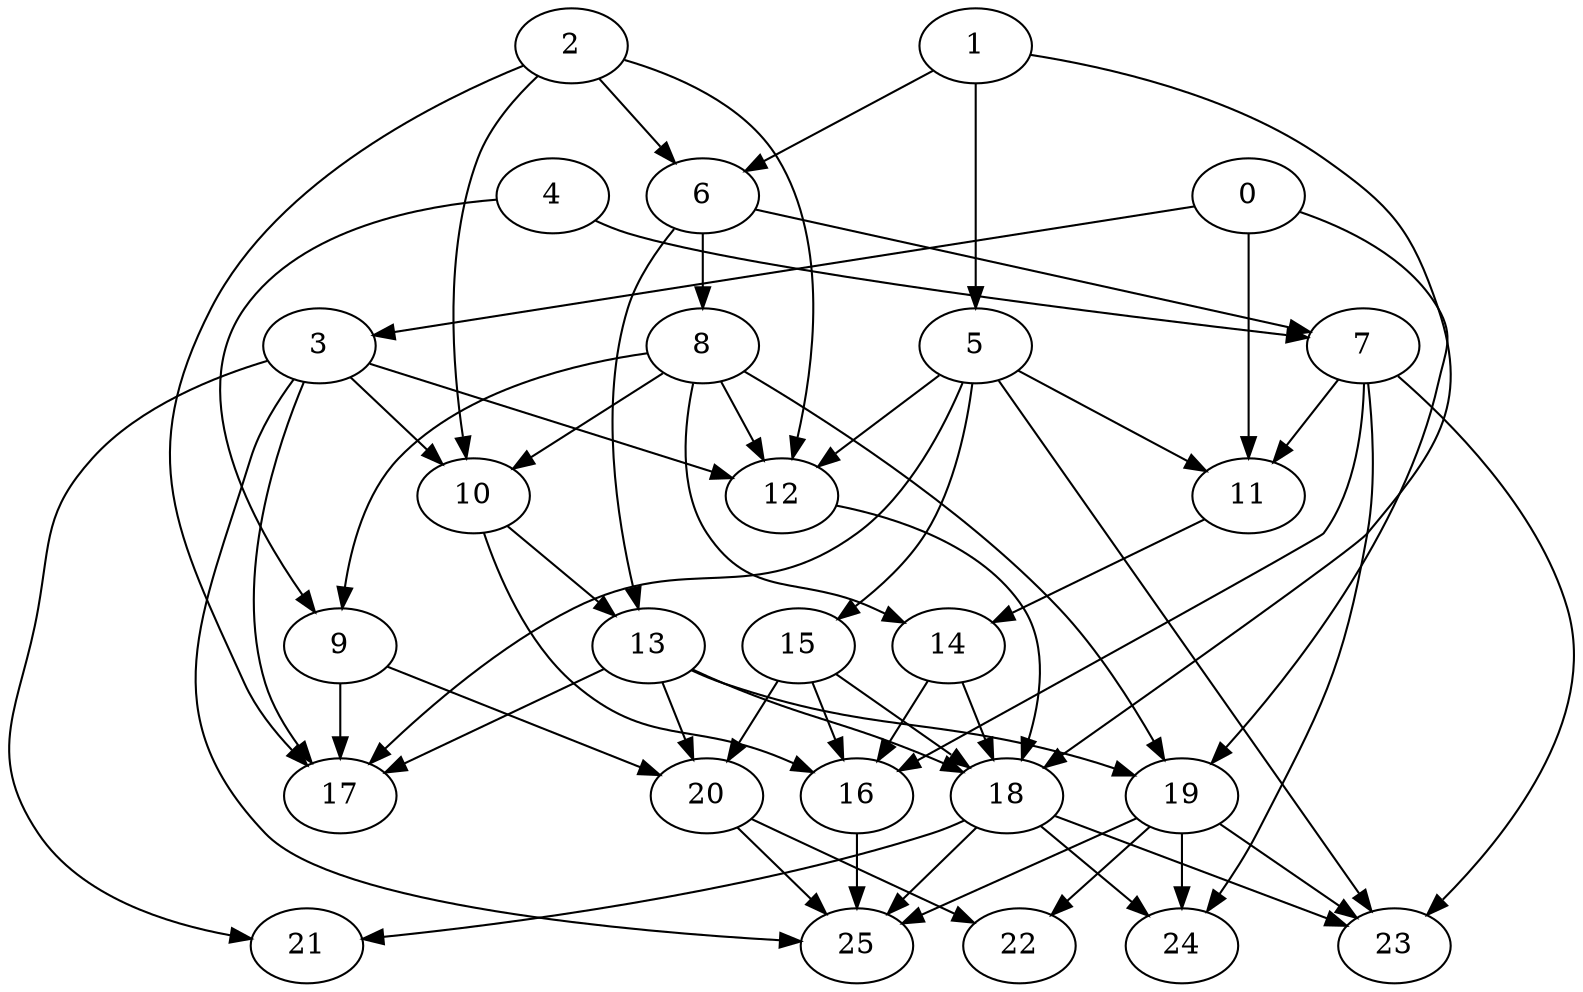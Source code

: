digraph {
    7 -> 23;
    18 -> 23;
    4 -> 9;
    3 -> 10;
    14 -> 16;
    8 -> 9;
    3 -> 25;
    8 -> 12;
    1 -> 6;
    9 -> 17;
    11 -> 14;
    0 -> 11;
    9 -> 20;
    19 -> 24;
    1 -> 18;
    2 -> 17;
    13 -> 17;
    13 -> 20;
    7 -> 16;
    6 -> 8;
    15 -> 20;
    16 -> 25;
    20 -> 25;
    18 -> 25;
    20 -> 22;
    3 -> 12;
    14 -> 18;
    12 -> 18;
    5 -> 12;
    3 -> 21;
    5 -> 15;
    8 -> 14;
    1 -> 5;
    19 -> 23;
    2 -> 10;
    0 -> 19;
    13 -> 19;
    15 -> 16;
    6 -> 13;
    6 -> 7;
    18 -> 21;
    4 -> 7;
    7 -> 24;
    18 -> 24;
    5 -> 11;
    3 -> 17;
    0 -> 3;
    8 -> 10;
    5 -> 23;
    5 -> 17;
    10 -> 13;
    8 -> 19;
    10 -> 16;
    19 -> 25;
    2 -> 6;
    19 -> 22;
    2 -> 12;
    13 -> 18;
    7 -> 11;
    15 -> 18;
}